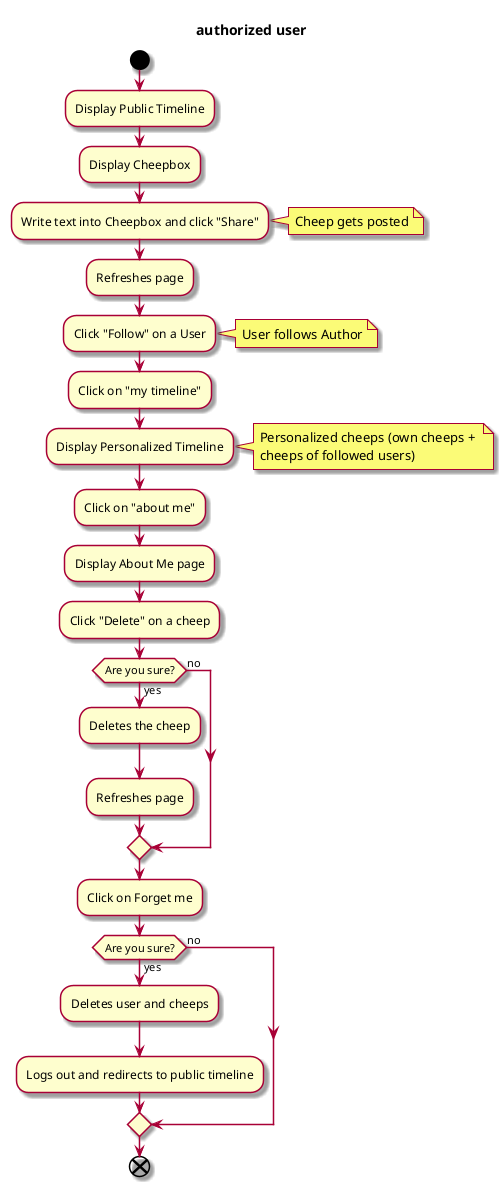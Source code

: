 @startuml user_activity_authenticated
skin rose

title authorized user

start
:Display Public Timeline;
:Display Cheepbox;
:Write text into Cheepbox and click "Share"; 
note right
    Cheep gets posted
end note
:Refreshes page;
:Click "Follow" on a User;
note right
    User follows Author
end note
:Click on "my timeline";
:Display Personalized Timeline;
note right
    Personalized cheeps (own cheeps + 
    cheeps of followed users)
end note
:Click on "about me";
:Display About Me page;
:Click "Delete" on a cheep;
if (Are you sure?) then (yes)
    :Deletes the cheep;
    :Refreshes page;
else (no)
endif
:Click on Forget me;
if (Are you sure?) then (yes)
    :Deletes user and cheeps;
    :Logs out and redirects to public timeline;
else (no)
endif
end
@enduml